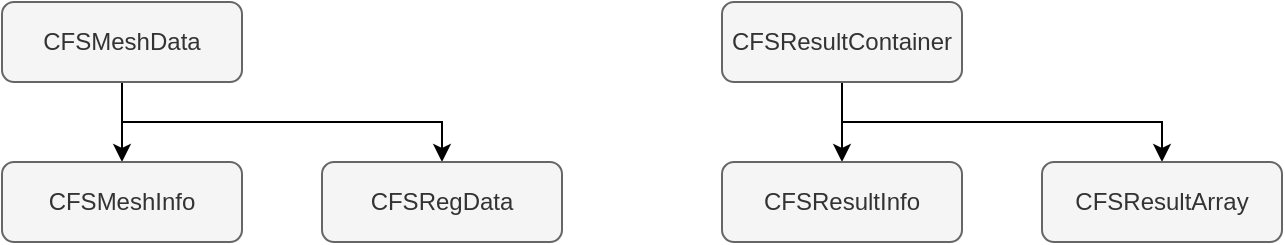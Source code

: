 <mxfile version="24.2.5" type="device" pages="6">
  <diagram name="Page-1" id="GORWww174EwCNjl5X41q">
    <mxGraphModel dx="1434" dy="822" grid="1" gridSize="10" guides="1" tooltips="1" connect="1" arrows="1" fold="1" page="1" pageScale="1" pageWidth="827" pageHeight="1169" math="0" shadow="0">
      <root>
        <mxCell id="O-n_4JGX8ovtJosGf-Kp-0" />
        <mxCell id="O-n_4JGX8ovtJosGf-Kp-1" parent="O-n_4JGX8ovtJosGf-Kp-0" />
        <mxCell id="fwk0Oy7W2BTvmklu4H2G-15" style="edgeStyle=orthogonalEdgeStyle;rounded=0;orthogonalLoop=1;jettySize=auto;html=1;exitX=0.5;exitY=1;exitDx=0;exitDy=0;entryX=0.5;entryY=0;entryDx=0;entryDy=0;" parent="O-n_4JGX8ovtJosGf-Kp-1" source="fwk0Oy7W2BTvmklu4H2G-0" target="fwk0Oy7W2BTvmklu4H2G-1" edge="1">
          <mxGeometry relative="1" as="geometry" />
        </mxCell>
        <mxCell id="fwk0Oy7W2BTvmklu4H2G-16" style="edgeStyle=orthogonalEdgeStyle;rounded=0;orthogonalLoop=1;jettySize=auto;html=1;exitX=0.5;exitY=1;exitDx=0;exitDy=0;entryX=0.5;entryY=0;entryDx=0;entryDy=0;" parent="O-n_4JGX8ovtJosGf-Kp-1" source="fwk0Oy7W2BTvmklu4H2G-0" target="fwk0Oy7W2BTvmklu4H2G-2" edge="1">
          <mxGeometry relative="1" as="geometry" />
        </mxCell>
        <mxCell id="fwk0Oy7W2BTvmklu4H2G-0" value="CFSMeshData" style="rounded=1;whiteSpace=wrap;html=1;fillColor=#f5f5f5;fontColor=#333333;strokeColor=#666666;" parent="O-n_4JGX8ovtJosGf-Kp-1" vertex="1">
          <mxGeometry x="80" y="240" width="120" height="40" as="geometry" />
        </mxCell>
        <mxCell id="fwk0Oy7W2BTvmklu4H2G-1" value="CFSMeshInfo" style="rounded=1;whiteSpace=wrap;html=1;fillColor=#f5f5f5;fontColor=#333333;strokeColor=#666666;" parent="O-n_4JGX8ovtJosGf-Kp-1" vertex="1">
          <mxGeometry x="80" y="320" width="120" height="40" as="geometry" />
        </mxCell>
        <mxCell id="fwk0Oy7W2BTvmklu4H2G-2" value="CFSRegData" style="rounded=1;whiteSpace=wrap;html=1;fillColor=#f5f5f5;fontColor=#333333;strokeColor=#666666;" parent="O-n_4JGX8ovtJosGf-Kp-1" vertex="1">
          <mxGeometry x="240" y="320" width="120" height="40" as="geometry" />
        </mxCell>
        <mxCell id="fwk0Oy7W2BTvmklu4H2G-8" style="edgeStyle=orthogonalEdgeStyle;rounded=0;orthogonalLoop=1;jettySize=auto;html=1;exitX=0.5;exitY=1;exitDx=0;exitDy=0;entryX=0.5;entryY=0;entryDx=0;entryDy=0;" parent="O-n_4JGX8ovtJosGf-Kp-1" source="fwk0Oy7W2BTvmklu4H2G-4" target="fwk0Oy7W2BTvmklu4H2G-5" edge="1">
          <mxGeometry relative="1" as="geometry" />
        </mxCell>
        <mxCell id="fwk0Oy7W2BTvmklu4H2G-9" style="edgeStyle=orthogonalEdgeStyle;rounded=0;orthogonalLoop=1;jettySize=auto;html=1;exitX=0.5;exitY=1;exitDx=0;exitDy=0;entryX=0.5;entryY=0;entryDx=0;entryDy=0;" parent="O-n_4JGX8ovtJosGf-Kp-1" source="fwk0Oy7W2BTvmklu4H2G-4" target="fwk0Oy7W2BTvmklu4H2G-6" edge="1">
          <mxGeometry relative="1" as="geometry" />
        </mxCell>
        <mxCell id="fwk0Oy7W2BTvmklu4H2G-4" value="CFSResultContainer" style="rounded=1;whiteSpace=wrap;html=1;fillColor=#f5f5f5;fontColor=#333333;strokeColor=#666666;" parent="O-n_4JGX8ovtJosGf-Kp-1" vertex="1">
          <mxGeometry x="440" y="240" width="120" height="40" as="geometry" />
        </mxCell>
        <mxCell id="fwk0Oy7W2BTvmklu4H2G-5" value="CFSResultInfo" style="rounded=1;whiteSpace=wrap;html=1;fillColor=#f5f5f5;fontColor=#333333;strokeColor=#666666;" parent="O-n_4JGX8ovtJosGf-Kp-1" vertex="1">
          <mxGeometry x="440" y="320" width="120" height="40" as="geometry" />
        </mxCell>
        <mxCell id="fwk0Oy7W2BTvmklu4H2G-6" value="CFSResultArray" style="rounded=1;whiteSpace=wrap;html=1;fillColor=#f5f5f5;fontColor=#333333;strokeColor=#666666;" parent="O-n_4JGX8ovtJosGf-Kp-1" vertex="1">
          <mxGeometry x="600" y="320" width="120" height="40" as="geometry" />
        </mxCell>
      </root>
    </mxGraphModel>
  </diagram>
  <diagram id="qOEJrdRMchcxRtVpQqsM" name="Page-2">
    <mxGraphModel dx="1434" dy="822" grid="1" gridSize="10" guides="1" tooltips="1" connect="1" arrows="1" fold="1" page="1" pageScale="1" pageWidth="827" pageHeight="1169" math="0" shadow="0">
      <root>
        <mxCell id="0" />
        <mxCell id="1" parent="0" />
        <mxCell id="lhw6A8s5XD66u9EGGaQC-1" style="edgeStyle=orthogonalEdgeStyle;rounded=0;orthogonalLoop=1;jettySize=auto;html=1;exitX=0.5;exitY=1;exitDx=0;exitDy=0;entryX=0.5;entryY=0;entryDx=0;entryDy=0;" parent="1" source="lhw6A8s5XD66u9EGGaQC-6" target="lhw6A8s5XD66u9EGGaQC-7" edge="1">
          <mxGeometry relative="1" as="geometry" />
        </mxCell>
        <mxCell id="lhw6A8s5XD66u9EGGaQC-2" style="edgeStyle=orthogonalEdgeStyle;rounded=0;orthogonalLoop=1;jettySize=auto;html=1;exitX=0.5;exitY=1;exitDx=0;exitDy=0;entryX=0.5;entryY=0;entryDx=0;entryDy=0;" parent="1" source="lhw6A8s5XD66u9EGGaQC-6" target="lhw6A8s5XD66u9EGGaQC-8" edge="1">
          <mxGeometry relative="1" as="geometry" />
        </mxCell>
        <mxCell id="lhw6A8s5XD66u9EGGaQC-3" style="edgeStyle=orthogonalEdgeStyle;rounded=0;orthogonalLoop=1;jettySize=auto;html=1;exitX=0.5;exitY=1;exitDx=0;exitDy=0;entryX=0.5;entryY=0;entryDx=0;entryDy=0;" parent="1" source="lhw6A8s5XD66u9EGGaQC-6" target="lhw6A8s5XD66u9EGGaQC-13" edge="1">
          <mxGeometry relative="1" as="geometry" />
        </mxCell>
        <mxCell id="lhw6A8s5XD66u9EGGaQC-4" style="edgeStyle=orthogonalEdgeStyle;rounded=0;orthogonalLoop=1;jettySize=auto;html=1;exitX=0.5;exitY=1;exitDx=0;exitDy=0;entryX=0.5;entryY=0;entryDx=0;entryDy=0;" parent="1" source="lhw6A8s5XD66u9EGGaQC-6" target="lhw6A8s5XD66u9EGGaQC-14" edge="1">
          <mxGeometry relative="1" as="geometry" />
        </mxCell>
        <mxCell id="lhw6A8s5XD66u9EGGaQC-5" style="edgeStyle=orthogonalEdgeStyle;rounded=0;orthogonalLoop=1;jettySize=auto;html=1;exitX=0.5;exitY=1;exitDx=0;exitDy=0;entryX=0.5;entryY=0;entryDx=0;entryDy=0;" parent="1" source="lhw6A8s5XD66u9EGGaQC-6" target="lhw6A8s5XD66u9EGGaQC-15" edge="1">
          <mxGeometry relative="1" as="geometry" />
        </mxCell>
        <mxCell id="lhw6A8s5XD66u9EGGaQC-6" value="CFSMeshData object" style="rounded=1;whiteSpace=wrap;html=1;fillColor=#fff2cc;strokeColor=#d6b656;" parent="1" vertex="1">
          <mxGeometry x="120" y="280" width="760" height="40" as="geometry" />
        </mxCell>
        <mxCell id="lhw6A8s5XD66u9EGGaQC-7" value="MeshInfo" style="rounded=1;whiteSpace=wrap;html=1;fillColor=#ffe6cc;strokeColor=#d79b00;" parent="1" vertex="1">
          <mxGeometry x="120" y="360" width="120" height="40" as="geometry" />
        </mxCell>
        <mxCell id="lhw6A8s5XD66u9EGGaQC-8" value="Regions" style="rounded=1;whiteSpace=wrap;html=1;fillColor=#ffe6cc;strokeColor=#d79b00;" parent="1" vertex="1">
          <mxGeometry x="280" y="360" width="120" height="40" as="geometry" />
        </mxCell>
        <mxCell id="lhw6A8s5XD66u9EGGaQC-9" value="CFSMeshInfo" style="rounded=1;whiteSpace=wrap;html=1;fillColor=#f5f5f5;fontColor=#333333;strokeColor=#666666;" parent="1" vertex="1">
          <mxGeometry x="120" y="400" width="120" height="40" as="geometry" />
        </mxCell>
        <mxCell id="lhw6A8s5XD66u9EGGaQC-10" value="CFSRegData" style="rounded=1;whiteSpace=wrap;html=1;fillColor=#f5f5f5;fontColor=#333333;strokeColor=#666666;" parent="1" vertex="1">
          <mxGeometry x="280" y="400" width="120" height="40" as="geometry" />
        </mxCell>
        <mxCell id="lhw6A8s5XD66u9EGGaQC-11" value="CFSRegData" style="rounded=1;whiteSpace=wrap;html=1;fillColor=#f5f5f5;fontColor=#333333;strokeColor=#666666;" parent="1" vertex="1">
          <mxGeometry x="280" y="440" width="120" height="40" as="geometry" />
        </mxCell>
        <mxCell id="lhw6A8s5XD66u9EGGaQC-12" value="CFSRegData" style="rounded=1;whiteSpace=wrap;html=1;fillColor=#f5f5f5;fontColor=#333333;strokeColor=#666666;" parent="1" vertex="1">
          <mxGeometry x="280" y="480" width="120" height="40" as="geometry" />
        </mxCell>
        <mxCell id="lhw6A8s5XD66u9EGGaQC-13" value="Coordinates" style="rounded=1;whiteSpace=wrap;html=1;fillColor=#ffe6cc;strokeColor=#d79b00;" parent="1" vertex="1">
          <mxGeometry x="440" y="360" width="120" height="40" as="geometry" />
        </mxCell>
        <mxCell id="lhw6A8s5XD66u9EGGaQC-14" value="Connectivity" style="rounded=1;whiteSpace=wrap;html=1;fillColor=#ffe6cc;strokeColor=#d79b00;" parent="1" vertex="1">
          <mxGeometry x="600" y="360" width="120" height="40" as="geometry" />
        </mxCell>
        <mxCell id="lhw6A8s5XD66u9EGGaQC-15" value="Types" style="rounded=1;whiteSpace=wrap;html=1;fillColor=#ffe6cc;strokeColor=#d79b00;" parent="1" vertex="1">
          <mxGeometry x="760" y="360" width="120" height="40" as="geometry" />
        </mxCell>
        <mxCell id="lhw6A8s5XD66u9EGGaQC-16" value="numpy.ndarray" style="rounded=1;whiteSpace=wrap;html=1;fillColor=#f5f5f5;fontColor=#333333;strokeColor=#666666;" parent="1" vertex="1">
          <mxGeometry x="440" y="400" width="120" height="40" as="geometry" />
        </mxCell>
        <mxCell id="lhw6A8s5XD66u9EGGaQC-17" value="numpy.ndarray" style="rounded=1;whiteSpace=wrap;html=1;fillColor=#f5f5f5;fontColor=#333333;strokeColor=#666666;" parent="1" vertex="1">
          <mxGeometry x="600" y="400" width="120" height="40" as="geometry" />
        </mxCell>
        <mxCell id="lhw6A8s5XD66u9EGGaQC-18" value="numpy.ndarray" style="rounded=1;whiteSpace=wrap;html=1;fillColor=#f5f5f5;fontColor=#333333;strokeColor=#666666;" parent="1" vertex="1">
          <mxGeometry x="760" y="400" width="120" height="40" as="geometry" />
        </mxCell>
      </root>
    </mxGraphModel>
  </diagram>
  <diagram id="b7B1ywzsbERHk_eLvwhG" name="Page-3">
    <mxGraphModel dx="1434" dy="822" grid="1" gridSize="10" guides="1" tooltips="1" connect="1" arrows="1" fold="1" page="1" pageScale="1" pageWidth="827" pageHeight="1169" math="0" shadow="0">
      <root>
        <mxCell id="0" />
        <mxCell id="1" parent="0" />
        <mxCell id="2R4-ejPmuQ6YGznsxVQb-1" style="edgeStyle=orthogonalEdgeStyle;rounded=0;orthogonalLoop=1;jettySize=auto;html=1;exitX=0.5;exitY=1;exitDx=0;exitDy=0;entryX=0.5;entryY=0;entryDx=0;entryDy=0;" parent="1" source="2R4-ejPmuQ6YGznsxVQb-6" target="2R4-ejPmuQ6YGznsxVQb-7" edge="1">
          <mxGeometry relative="1" as="geometry" />
        </mxCell>
        <mxCell id="2R4-ejPmuQ6YGznsxVQb-2" style="edgeStyle=orthogonalEdgeStyle;rounded=0;orthogonalLoop=1;jettySize=auto;html=1;exitX=0.5;exitY=1;exitDx=0;exitDy=0;entryX=0.5;entryY=0;entryDx=0;entryDy=0;" parent="1" source="2R4-ejPmuQ6YGznsxVQb-6" target="2R4-ejPmuQ6YGznsxVQb-8" edge="1">
          <mxGeometry relative="1" as="geometry" />
        </mxCell>
        <mxCell id="2R4-ejPmuQ6YGznsxVQb-3" style="edgeStyle=orthogonalEdgeStyle;rounded=0;orthogonalLoop=1;jettySize=auto;html=1;exitX=0.5;exitY=1;exitDx=0;exitDy=0;entryX=0.5;entryY=0;entryDx=0;entryDy=0;" parent="1" source="2R4-ejPmuQ6YGznsxVQb-6" target="2R4-ejPmuQ6YGznsxVQb-9" edge="1">
          <mxGeometry relative="1" as="geometry" />
        </mxCell>
        <mxCell id="2R4-ejPmuQ6YGznsxVQb-4" style="edgeStyle=orthogonalEdgeStyle;rounded=0;orthogonalLoop=1;jettySize=auto;html=1;exitX=0.5;exitY=1;exitDx=0;exitDy=0;entryX=0.5;entryY=0;entryDx=0;entryDy=0;" parent="1" source="2R4-ejPmuQ6YGznsxVQb-6" target="2R4-ejPmuQ6YGznsxVQb-10" edge="1">
          <mxGeometry relative="1" as="geometry" />
        </mxCell>
        <mxCell id="2R4-ejPmuQ6YGznsxVQb-5" style="edgeStyle=orthogonalEdgeStyle;rounded=0;orthogonalLoop=1;jettySize=auto;html=1;exitX=0.5;exitY=1;exitDx=0;exitDy=0;entryX=0.5;entryY=0;entryDx=0;entryDy=0;" parent="1" source="2R4-ejPmuQ6YGznsxVQb-6" target="2R4-ejPmuQ6YGznsxVQb-11" edge="1">
          <mxGeometry relative="1" as="geometry" />
        </mxCell>
        <mxCell id="2R4-ejPmuQ6YGznsxVQb-6" value="CFSRegData object" style="rounded=1;whiteSpace=wrap;html=1;fillColor=#fff2cc;strokeColor=#d6b656;" parent="1" vertex="1">
          <mxGeometry x="120" y="520" width="760" height="40" as="geometry" />
        </mxCell>
        <mxCell id="2R4-ejPmuQ6YGznsxVQb-7" value="Name" style="rounded=1;whiteSpace=wrap;html=1;fillColor=#ffe6cc;strokeColor=#d79b00;" parent="1" vertex="1">
          <mxGeometry x="120" y="600" width="120" height="40" as="geometry" />
        </mxCell>
        <mxCell id="2R4-ejPmuQ6YGznsxVQb-8" value="Nodes" style="rounded=1;whiteSpace=wrap;html=1;fillColor=#ffe6cc;strokeColor=#d79b00;" parent="1" vertex="1">
          <mxGeometry x="280" y="600" width="120" height="40" as="geometry" />
        </mxCell>
        <mxCell id="2R4-ejPmuQ6YGznsxVQb-9" value="Elements" style="rounded=1;whiteSpace=wrap;html=1;fillColor=#ffe6cc;strokeColor=#d79b00;" parent="1" vertex="1">
          <mxGeometry x="440" y="600" width="120" height="40" as="geometry" />
        </mxCell>
        <mxCell id="2R4-ejPmuQ6YGznsxVQb-10" value="Dimension" style="rounded=1;whiteSpace=wrap;html=1;fillColor=#ffe6cc;strokeColor=#d79b00;" parent="1" vertex="1">
          <mxGeometry x="600" y="600" width="120" height="40" as="geometry" />
        </mxCell>
        <mxCell id="2R4-ejPmuQ6YGznsxVQb-11" value="IsGroup" style="rounded=1;whiteSpace=wrap;html=1;fillColor=#ffe6cc;strokeColor=#d79b00;" parent="1" vertex="1">
          <mxGeometry x="760" y="600" width="120" height="40" as="geometry" />
        </mxCell>
        <mxCell id="2R4-ejPmuQ6YGznsxVQb-12" value="numpy.ndarray" style="rounded=1;whiteSpace=wrap;html=1;fillColor=#f5f5f5;fontColor=#333333;strokeColor=#666666;" parent="1" vertex="1">
          <mxGeometry x="280" y="640" width="120" height="40" as="geometry" />
        </mxCell>
        <mxCell id="2R4-ejPmuQ6YGznsxVQb-13" value="numpy.ndarray" style="rounded=1;whiteSpace=wrap;html=1;fillColor=#f5f5f5;fontColor=#333333;strokeColor=#666666;" parent="1" vertex="1">
          <mxGeometry x="440" y="640" width="120" height="40" as="geometry" />
        </mxCell>
        <mxCell id="2R4-ejPmuQ6YGznsxVQb-14" value="int" style="rounded=1;whiteSpace=wrap;html=1;fillColor=#f5f5f5;fontColor=#333333;strokeColor=#666666;" parent="1" vertex="1">
          <mxGeometry x="600" y="640" width="120" height="40" as="geometry" />
        </mxCell>
        <mxCell id="2R4-ejPmuQ6YGznsxVQb-15" value="bool" style="rounded=1;whiteSpace=wrap;html=1;fillColor=#f5f5f5;fontColor=#333333;strokeColor=#666666;" parent="1" vertex="1">
          <mxGeometry x="760" y="640" width="120" height="40" as="geometry" />
        </mxCell>
        <mxCell id="2R4-ejPmuQ6YGznsxVQb-16" value="str" style="rounded=1;whiteSpace=wrap;html=1;fillColor=#f5f5f5;fontColor=#333333;strokeColor=#666666;" parent="1" vertex="1">
          <mxGeometry x="120" y="640" width="120" height="40" as="geometry" />
        </mxCell>
      </root>
    </mxGraphModel>
  </diagram>
  <diagram id="M0kQHwcc3P6htCn-EVzE" name="Page-4">
    <mxGraphModel dx="1434" dy="-347" grid="1" gridSize="10" guides="1" tooltips="1" connect="1" arrows="1" fold="1" page="1" pageScale="1" pageWidth="827" pageHeight="1169" math="0" shadow="0">
      <root>
        <mxCell id="0" />
        <mxCell id="1" parent="0" />
        <mxCell id="rZRJt_9YZqW8NxeU_I9Z-1" style="edgeStyle=orthogonalEdgeStyle;rounded=0;orthogonalLoop=1;jettySize=auto;html=1;exitX=0.5;exitY=1;exitDx=0;exitDy=0;entryX=0.5;entryY=0;entryDx=0;entryDy=0;" parent="1" source="rZRJt_9YZqW8NxeU_I9Z-6" target="rZRJt_9YZqW8NxeU_I9Z-9" edge="1">
          <mxGeometry relative="1" as="geometry" />
        </mxCell>
        <mxCell id="rZRJt_9YZqW8NxeU_I9Z-2" style="edgeStyle=orthogonalEdgeStyle;rounded=0;orthogonalLoop=1;jettySize=auto;html=1;exitX=0.5;exitY=1;exitDx=0;exitDy=0;entryX=0.5;entryY=0;entryDx=0;entryDy=0;" parent="1" source="rZRJt_9YZqW8NxeU_I9Z-6" target="rZRJt_9YZqW8NxeU_I9Z-8" edge="1">
          <mxGeometry relative="1" as="geometry" />
        </mxCell>
        <mxCell id="rZRJt_9YZqW8NxeU_I9Z-3" style="edgeStyle=orthogonalEdgeStyle;rounded=0;orthogonalLoop=1;jettySize=auto;html=1;exitX=0.5;exitY=1;exitDx=0;exitDy=0;" parent="1" source="rZRJt_9YZqW8NxeU_I9Z-6" target="rZRJt_9YZqW8NxeU_I9Z-10" edge="1">
          <mxGeometry relative="1" as="geometry" />
        </mxCell>
        <mxCell id="rZRJt_9YZqW8NxeU_I9Z-4" style="edgeStyle=orthogonalEdgeStyle;rounded=0;orthogonalLoop=1;jettySize=auto;html=1;exitX=0.5;exitY=1;exitDx=0;exitDy=0;" parent="1" source="rZRJt_9YZqW8NxeU_I9Z-6" target="rZRJt_9YZqW8NxeU_I9Z-11" edge="1">
          <mxGeometry relative="1" as="geometry" />
        </mxCell>
        <mxCell id="rZRJt_9YZqW8NxeU_I9Z-5" style="edgeStyle=orthogonalEdgeStyle;rounded=0;orthogonalLoop=1;jettySize=auto;html=1;exitX=0.5;exitY=1;exitDx=0;exitDy=0;entryX=0.5;entryY=0;entryDx=0;entryDy=0;" parent="1" source="rZRJt_9YZqW8NxeU_I9Z-6" target="rZRJt_9YZqW8NxeU_I9Z-12" edge="1">
          <mxGeometry relative="1" as="geometry" />
        </mxCell>
        <mxCell id="rZRJt_9YZqW8NxeU_I9Z-6" value="CFSResultContainer object" style="rounded=1;whiteSpace=wrap;html=1;fillColor=#fff2cc;strokeColor=#d6b656;" parent="1" vertex="1">
          <mxGeometry x="40" y="1280" width="760" height="40" as="geometry" />
        </mxCell>
        <mxCell id="rZRJt_9YZqW8NxeU_I9Z-7" value="cfs_analysis_type" style="rounded=1;whiteSpace=wrap;html=1;fillColor=#f5f5f5;fontColor=#333333;strokeColor=#666666;" parent="1" vertex="1">
          <mxGeometry x="40" y="1400" width="120" height="40" as="geometry" />
        </mxCell>
        <mxCell id="rZRJt_9YZqW8NxeU_I9Z-8" value="MultiStepID" style="rounded=1;whiteSpace=wrap;html=1;fillColor=#ffe6cc;strokeColor=#d79b00;" parent="1" vertex="1">
          <mxGeometry x="200" y="1360" width="120" height="40" as="geometry" />
        </mxCell>
        <mxCell id="rZRJt_9YZqW8NxeU_I9Z-9" value="AnalysisType" style="rounded=1;whiteSpace=wrap;html=1;fillColor=#ffe6cc;strokeColor=#d79b00;" parent="1" vertex="1">
          <mxGeometry x="40" y="1360" width="120" height="40" as="geometry" />
        </mxCell>
        <mxCell id="rZRJt_9YZqW8NxeU_I9Z-10" value="Data" style="rounded=1;whiteSpace=wrap;html=1;fillColor=#ffe6cc;strokeColor=#d79b00;" parent="1" vertex="1">
          <mxGeometry x="360" y="1360" width="120" height="40" as="geometry" />
        </mxCell>
        <mxCell id="rZRJt_9YZqW8NxeU_I9Z-11" value="ResultInfo" style="rounded=1;whiteSpace=wrap;html=1;fillColor=#e1d5e7;strokeColor=#9673a6;" parent="1" vertex="1">
          <mxGeometry x="520" y="1360" width="120" height="40" as="geometry" />
        </mxCell>
        <mxCell id="rZRJt_9YZqW8NxeU_I9Z-12" value="StepValues" style="rounded=1;whiteSpace=wrap;html=1;fillColor=#e1d5e7;strokeColor=#9673a6;" parent="1" vertex="1">
          <mxGeometry x="680" y="1360" width="120" height="40" as="geometry" />
        </mxCell>
        <mxCell id="rZRJt_9YZqW8NxeU_I9Z-13" value="int" style="rounded=1;whiteSpace=wrap;html=1;fillColor=#f5f5f5;fontColor=#333333;strokeColor=#666666;" parent="1" vertex="1">
          <mxGeometry x="200" y="1400" width="120" height="40" as="geometry" />
        </mxCell>
        <mxCell id="rZRJt_9YZqW8NxeU_I9Z-14" value="numpy.ndarray" style="rounded=1;whiteSpace=wrap;html=1;fillColor=#f5f5f5;fontColor=#333333;strokeColor=#666666;" parent="1" vertex="1">
          <mxGeometry x="680" y="1400" width="120" height="40" as="geometry" />
        </mxCell>
        <mxCell id="rZRJt_9YZqW8NxeU_I9Z-15" value="CFSResultArray" style="rounded=1;whiteSpace=wrap;html=1;fillColor=#f5f5f5;fontColor=#333333;strokeColor=#666666;" parent="1" vertex="1">
          <mxGeometry x="360" y="1400" width="120" height="40" as="geometry" />
        </mxCell>
        <mxCell id="rZRJt_9YZqW8NxeU_I9Z-16" value="CFSResultInfo" style="rounded=1;whiteSpace=wrap;html=1;fillColor=#f5f5f5;fontColor=#333333;strokeColor=#666666;" parent="1" vertex="1">
          <mxGeometry x="520" y="1400" width="120" height="40" as="geometry" />
        </mxCell>
        <mxCell id="rZRJt_9YZqW8NxeU_I9Z-17" value="CFSResultArray" style="rounded=1;whiteSpace=wrap;html=1;fillColor=#f5f5f5;fontColor=#333333;strokeColor=#666666;" parent="1" vertex="1">
          <mxGeometry x="360" y="1440" width="120" height="40" as="geometry" />
        </mxCell>
        <mxCell id="rZRJt_9YZqW8NxeU_I9Z-18" value="CFSResultArray" style="rounded=1;whiteSpace=wrap;html=1;fillColor=#f5f5f5;fontColor=#333333;strokeColor=#666666;" parent="1" vertex="1">
          <mxGeometry x="360" y="1480" width="120" height="40" as="geometry" />
        </mxCell>
        <mxCell id="rZRJt_9YZqW8NxeU_I9Z-19" value="CFSResultInfo" style="rounded=1;whiteSpace=wrap;html=1;fillColor=#f5f5f5;fontColor=#333333;strokeColor=#666666;" parent="1" vertex="1">
          <mxGeometry x="520" y="1440" width="120" height="40" as="geometry" />
        </mxCell>
        <mxCell id="rZRJt_9YZqW8NxeU_I9Z-20" value="CFSResultInfo" style="rounded=1;whiteSpace=wrap;html=1;fillColor=#f5f5f5;fontColor=#333333;strokeColor=#666666;" parent="1" vertex="1">
          <mxGeometry x="520" y="1480" width="120" height="40" as="geometry" />
        </mxCell>
      </root>
    </mxGraphModel>
  </diagram>
  <diagram id="ZH08NtW8nQ2Gl8iH_SZN" name="Page-5">
    <mxGraphModel dx="1434" dy="-347" grid="1" gridSize="10" guides="1" tooltips="1" connect="1" arrows="1" fold="1" page="1" pageScale="1" pageWidth="827" pageHeight="1169" math="0" shadow="0">
      <root>
        <mxCell id="0" />
        <mxCell id="1" parent="0" />
        <mxCell id="7zzRHOXIroybPSx4t4YR-43" style="edgeStyle=orthogonalEdgeStyle;rounded=0;orthogonalLoop=1;jettySize=auto;html=1;exitX=0.5;exitY=1;exitDx=0;exitDy=0;entryX=0.5;entryY=0;entryDx=0;entryDy=0;" parent="1" source="7zzRHOXIroybPSx4t4YR-6" target="7zzRHOXIroybPSx4t4YR-33" edge="1">
          <mxGeometry relative="1" as="geometry">
            <Array as="points">
              <mxPoint x="580" y="1260" />
              <mxPoint x="220" y="1260" />
            </Array>
          </mxGeometry>
        </mxCell>
        <mxCell id="7zzRHOXIroybPSx4t4YR-45" style="edgeStyle=orthogonalEdgeStyle;rounded=0;orthogonalLoop=1;jettySize=auto;html=1;exitX=0.5;exitY=1;exitDx=0;exitDy=0;entryX=0.5;entryY=0;entryDx=0;entryDy=0;" parent="1" source="7zzRHOXIroybPSx4t4YR-6" target="7zzRHOXIroybPSx4t4YR-35" edge="1">
          <mxGeometry relative="1" as="geometry">
            <Array as="points">
              <mxPoint x="580" y="1260" />
              <mxPoint x="380" y="1260" />
            </Array>
          </mxGeometry>
        </mxCell>
        <mxCell id="7zzRHOXIroybPSx4t4YR-46" style="edgeStyle=orthogonalEdgeStyle;rounded=0;orthogonalLoop=1;jettySize=auto;html=1;exitX=0.5;exitY=1;exitDx=0;exitDy=0;entryX=0.5;entryY=0;entryDx=0;entryDy=0;" parent="1" source="7zzRHOXIroybPSx4t4YR-6" target="7zzRHOXIroybPSx4t4YR-37" edge="1">
          <mxGeometry relative="1" as="geometry">
            <Array as="points">
              <mxPoint x="580" y="1260" />
              <mxPoint x="540" y="1260" />
            </Array>
          </mxGeometry>
        </mxCell>
        <mxCell id="7zzRHOXIroybPSx4t4YR-47" style="edgeStyle=orthogonalEdgeStyle;rounded=0;orthogonalLoop=1;jettySize=auto;html=1;exitX=0.5;exitY=1;exitDx=0;exitDy=0;entryX=0.5;entryY=0;entryDx=0;entryDy=0;" parent="1" source="7zzRHOXIroybPSx4t4YR-6" target="7zzRHOXIroybPSx4t4YR-39" edge="1">
          <mxGeometry relative="1" as="geometry">
            <Array as="points">
              <mxPoint x="580" y="1260" />
              <mxPoint x="700" y="1260" />
            </Array>
          </mxGeometry>
        </mxCell>
        <mxCell id="7zzRHOXIroybPSx4t4YR-48" style="edgeStyle=orthogonalEdgeStyle;rounded=0;orthogonalLoop=1;jettySize=auto;html=1;exitX=0.5;exitY=1;exitDx=0;exitDy=0;entryX=0.5;entryY=0;entryDx=0;entryDy=0;" parent="1" source="7zzRHOXIroybPSx4t4YR-6" target="7zzRHOXIroybPSx4t4YR-41" edge="1">
          <mxGeometry relative="1" as="geometry">
            <Array as="points">
              <mxPoint x="580" y="1260" />
              <mxPoint x="860" y="1260" />
            </Array>
          </mxGeometry>
        </mxCell>
        <mxCell id="7zzRHOXIroybPSx4t4YR-49" style="edgeStyle=orthogonalEdgeStyle;rounded=0;orthogonalLoop=1;jettySize=auto;html=1;exitX=0.5;exitY=1;exitDx=0;exitDy=0;entryX=0.5;entryY=0;entryDx=0;entryDy=0;" parent="1" source="7zzRHOXIroybPSx4t4YR-6" target="7zzRHOXIroybPSx4t4YR-9" edge="1">
          <mxGeometry relative="1" as="geometry" />
        </mxCell>
        <mxCell id="7zzRHOXIroybPSx4t4YR-50" style="edgeStyle=orthogonalEdgeStyle;rounded=0;orthogonalLoop=1;jettySize=auto;html=1;exitX=0.5;exitY=1;exitDx=0;exitDy=0;entryX=0.5;entryY=0;entryDx=0;entryDy=0;" parent="1" source="7zzRHOXIroybPSx4t4YR-6" target="7zzRHOXIroybPSx4t4YR-8" edge="1">
          <mxGeometry relative="1" as="geometry" />
        </mxCell>
        <mxCell id="7zzRHOXIroybPSx4t4YR-51" style="edgeStyle=orthogonalEdgeStyle;rounded=0;orthogonalLoop=1;jettySize=auto;html=1;exitX=0.5;exitY=1;exitDx=0;exitDy=0;entryX=0.5;entryY=0;entryDx=0;entryDy=0;" parent="1" source="7zzRHOXIroybPSx4t4YR-6" target="7zzRHOXIroybPSx4t4YR-10" edge="1">
          <mxGeometry relative="1" as="geometry" />
        </mxCell>
        <mxCell id="7zzRHOXIroybPSx4t4YR-52" style="edgeStyle=orthogonalEdgeStyle;rounded=0;orthogonalLoop=1;jettySize=auto;html=1;exitX=0.5;exitY=1;exitDx=0;exitDy=0;entryX=0.5;entryY=0;entryDx=0;entryDy=0;" parent="1" source="7zzRHOXIroybPSx4t4YR-6" target="7zzRHOXIroybPSx4t4YR-23" edge="1">
          <mxGeometry relative="1" as="geometry" />
        </mxCell>
        <mxCell id="7zzRHOXIroybPSx4t4YR-53" style="edgeStyle=orthogonalEdgeStyle;rounded=0;orthogonalLoop=1;jettySize=auto;html=1;exitX=0.5;exitY=1;exitDx=0;exitDy=0;entryX=0.5;entryY=0;entryDx=0;entryDy=0;" parent="1" source="7zzRHOXIroybPSx4t4YR-6" target="7zzRHOXIroybPSx4t4YR-25" edge="1">
          <mxGeometry relative="1" as="geometry" />
        </mxCell>
        <mxCell id="7zzRHOXIroybPSx4t4YR-6" value="CFSResultArray object" style="rounded=1;whiteSpace=wrap;html=1;fillColor=#fff2cc;strokeColor=#d6b656;" parent="1" vertex="1">
          <mxGeometry x="240" y="1200" width="680" height="40" as="geometry" />
        </mxCell>
        <mxCell id="7zzRHOXIroybPSx4t4YR-7" value="cfs_analysis_type" style="rounded=1;whiteSpace=wrap;html=1;fillColor=#f5f5f5;fontColor=#333333;strokeColor=#666666;" parent="1" vertex="1">
          <mxGeometry x="80" y="1320" width="120" height="40" as="geometry" />
        </mxCell>
        <mxCell id="7zzRHOXIroybPSx4t4YR-8" value="DimNames" style="rounded=1;whiteSpace=wrap;html=1;fillColor=#ffe6cc;strokeColor=#d79b00;" parent="1" vertex="1">
          <mxGeometry x="240" y="1280" width="120" height="40" as="geometry" />
        </mxCell>
        <mxCell id="7zzRHOXIroybPSx4t4YR-9" value="AnalysisType" style="rounded=1;whiteSpace=wrap;html=1;fillColor=#ffe6cc;strokeColor=#d79b00;" parent="1" vertex="1">
          <mxGeometry x="80" y="1280" width="120" height="40" as="geometry" />
        </mxCell>
        <mxCell id="7zzRHOXIroybPSx4t4YR-10" value="IsComplex" style="rounded=1;whiteSpace=wrap;html=1;fillColor=#ffe6cc;strokeColor=#d79b00;" parent="1" vertex="1">
          <mxGeometry x="400" y="1280" width="120" height="40" as="geometry" />
        </mxCell>
        <mxCell id="7zzRHOXIroybPSx4t4YR-13" value="List[str]" style="rounded=1;whiteSpace=wrap;html=1;fillColor=#f5f5f5;fontColor=#333333;strokeColor=#666666;" parent="1" vertex="1">
          <mxGeometry x="240" y="1320" width="120" height="40" as="geometry" />
        </mxCell>
        <mxCell id="7zzRHOXIroybPSx4t4YR-15" value="bool" style="rounded=1;whiteSpace=wrap;html=1;fillColor=#f5f5f5;fontColor=#333333;strokeColor=#666666;" parent="1" vertex="1">
          <mxGeometry x="400" y="1320" width="120" height="40" as="geometry" />
        </mxCell>
        <mxCell id="7zzRHOXIroybPSx4t4YR-22" value="Inheritage" style="edgeStyle=orthogonalEdgeStyle;rounded=0;orthogonalLoop=1;jettySize=auto;html=1;exitX=0.5;exitY=0;exitDx=0;exitDy=0;entryX=0.5;entryY=0;entryDx=0;entryDy=0;dashed=1;" parent="1" source="7zzRHOXIroybPSx4t4YR-21" target="7zzRHOXIroybPSx4t4YR-6" edge="1">
          <mxGeometry x="-0.182" relative="1" as="geometry">
            <mxPoint as="offset" />
          </mxGeometry>
        </mxCell>
        <mxCell id="7zzRHOXIroybPSx4t4YR-21" value="numpy.ndarray" style="rounded=1;whiteSpace=wrap;html=1;fillColor=#f5f5f5;fontColor=#333333;strokeColor=#666666;" parent="1" vertex="1">
          <mxGeometry x="80" y="1200" width="120" height="40" as="geometry" />
        </mxCell>
        <mxCell id="7zzRHOXIroybPSx4t4YR-23" value="MultiStepID" style="rounded=1;whiteSpace=wrap;html=1;fillColor=#ffe6cc;strokeColor=#d79b00;" parent="1" vertex="1">
          <mxGeometry x="560" y="1280" width="120" height="40" as="geometry" />
        </mxCell>
        <mxCell id="7zzRHOXIroybPSx4t4YR-24" value="int" style="rounded=1;whiteSpace=wrap;html=1;fillColor=#f5f5f5;fontColor=#333333;strokeColor=#666666;" parent="1" vertex="1">
          <mxGeometry x="560" y="1320" width="120" height="40" as="geometry" />
        </mxCell>
        <mxCell id="7zzRHOXIroybPSx4t4YR-25" value="Quantity" style="rounded=1;whiteSpace=wrap;html=1;fillColor=#ffe6cc;strokeColor=#d79b00;" parent="1" vertex="1">
          <mxGeometry x="720" y="1280" width="120" height="40" as="geometry" />
        </mxCell>
        <mxCell id="7zzRHOXIroybPSx4t4YR-26" value="str" style="rounded=1;whiteSpace=wrap;html=1;fillColor=#f5f5f5;fontColor=#333333;strokeColor=#666666;" parent="1" vertex="1">
          <mxGeometry x="720" y="1320" width="120" height="40" as="geometry" />
        </mxCell>
        <mxCell id="7zzRHOXIroybPSx4t4YR-33" value="Region" style="rounded=1;whiteSpace=wrap;html=1;fillColor=#ffe6cc;strokeColor=#d79b00;" parent="1" vertex="1">
          <mxGeometry x="160" y="1400" width="120" height="40" as="geometry" />
        </mxCell>
        <mxCell id="7zzRHOXIroybPSx4t4YR-34" value="cfs_analysis_type" style="rounded=1;whiteSpace=wrap;html=1;fillColor=#f5f5f5;fontColor=#333333;strokeColor=#666666;" parent="1" vertex="1">
          <mxGeometry x="160" y="1440" width="120" height="40" as="geometry" />
        </mxCell>
        <mxCell id="7zzRHOXIroybPSx4t4YR-35" value="ResType" style="rounded=1;whiteSpace=wrap;html=1;fillColor=#ffe6cc;strokeColor=#d79b00;" parent="1" vertex="1">
          <mxGeometry x="320" y="1400" width="120" height="40" as="geometry" />
        </mxCell>
        <mxCell id="7zzRHOXIroybPSx4t4YR-36" value="cfs_result_type" style="rounded=1;whiteSpace=wrap;html=1;fillColor=#f5f5f5;fontColor=#333333;strokeColor=#666666;" parent="1" vertex="1">
          <mxGeometry x="320" y="1440" width="120" height="40" as="geometry" />
        </mxCell>
        <mxCell id="7zzRHOXIroybPSx4t4YR-37" value="StepValues" style="rounded=1;whiteSpace=wrap;html=1;fillColor=#ffe6cc;strokeColor=#d79b00;" parent="1" vertex="1">
          <mxGeometry x="480" y="1400" width="120" height="40" as="geometry" />
        </mxCell>
        <mxCell id="7zzRHOXIroybPSx4t4YR-38" value="numpy.ndarray" style="rounded=1;whiteSpace=wrap;html=1;fillColor=#f5f5f5;fontColor=#333333;strokeColor=#666666;" parent="1" vertex="1">
          <mxGeometry x="480" y="1440" width="120" height="40" as="geometry" />
        </mxCell>
        <mxCell id="7zzRHOXIroybPSx4t4YR-39" value="ResultInfo" style="rounded=1;whiteSpace=wrap;html=1;fillColor=#e1d5e7;strokeColor=#9673a6;" parent="1" vertex="1">
          <mxGeometry x="640" y="1400" width="120" height="40" as="geometry" />
        </mxCell>
        <mxCell id="7zzRHOXIroybPSx4t4YR-40" value="CFSResultInfo" style="rounded=1;whiteSpace=wrap;html=1;fillColor=#f5f5f5;fontColor=#333333;strokeColor=#666666;" parent="1" vertex="1">
          <mxGeometry x="640" y="1440" width="120" height="40" as="geometry" />
        </mxCell>
        <mxCell id="7zzRHOXIroybPSx4t4YR-41" value="MetaData" style="rounded=1;whiteSpace=wrap;html=1;fillColor=#e1d5e7;strokeColor=#9673a6;" parent="1" vertex="1">
          <mxGeometry x="800" y="1400" width="120" height="40" as="geometry" />
        </mxCell>
        <mxCell id="7zzRHOXIroybPSx4t4YR-42" value="dict" style="rounded=1;whiteSpace=wrap;html=1;fillColor=#f5f5f5;fontColor=#333333;strokeColor=#666666;" parent="1" vertex="1">
          <mxGeometry x="800" y="1440" width="120" height="40" as="geometry" />
        </mxCell>
      </root>
    </mxGraphModel>
  </diagram>
  <diagram id="-NOHwdqmafpYIj3BXDVQ" name="Page-6">
    <mxGraphModel dx="1434" dy="-347" grid="1" gridSize="10" guides="1" tooltips="1" connect="1" arrows="1" fold="1" page="1" pageScale="1" pageWidth="827" pageHeight="1169" math="0" shadow="0">
      <root>
        <mxCell id="0" />
        <mxCell id="1" parent="0" />
        <mxCell id="uLYA5za88xOzGnQeQRGK-1" style="edgeStyle=orthogonalEdgeStyle;rounded=0;orthogonalLoop=1;jettySize=auto;html=1;exitX=0.5;exitY=1;exitDx=0;exitDy=0;entryX=0.5;entryY=0;entryDx=0;entryDy=0;" edge="1" parent="1" source="uLYA5za88xOzGnQeQRGK-11" target="uLYA5za88xOzGnQeQRGK-24">
          <mxGeometry relative="1" as="geometry">
            <Array as="points">
              <mxPoint x="500" y="1260" />
              <mxPoint x="220" y="1260" />
            </Array>
          </mxGeometry>
        </mxCell>
        <mxCell id="uLYA5za88xOzGnQeQRGK-2" style="edgeStyle=orthogonalEdgeStyle;rounded=0;orthogonalLoop=1;jettySize=auto;html=1;exitX=0.5;exitY=1;exitDx=0;exitDy=0;entryX=0.5;entryY=0;entryDx=0;entryDy=0;" edge="1" parent="1" source="uLYA5za88xOzGnQeQRGK-11" target="uLYA5za88xOzGnQeQRGK-26">
          <mxGeometry relative="1" as="geometry">
            <Array as="points">
              <mxPoint x="500" y="1260" />
              <mxPoint x="380" y="1260" />
            </Array>
          </mxGeometry>
        </mxCell>
        <mxCell id="uLYA5za88xOzGnQeQRGK-3" style="edgeStyle=orthogonalEdgeStyle;rounded=0;orthogonalLoop=1;jettySize=auto;html=1;exitX=0.5;exitY=1;exitDx=0;exitDy=0;entryX=0.5;entryY=0;entryDx=0;entryDy=0;" edge="1" parent="1" source="uLYA5za88xOzGnQeQRGK-11" target="uLYA5za88xOzGnQeQRGK-28">
          <mxGeometry relative="1" as="geometry">
            <Array as="points">
              <mxPoint x="500" y="1260" />
              <mxPoint x="540" y="1260" />
            </Array>
          </mxGeometry>
        </mxCell>
        <mxCell id="uLYA5za88xOzGnQeQRGK-4" style="edgeStyle=orthogonalEdgeStyle;rounded=0;orthogonalLoop=1;jettySize=auto;html=1;exitX=0.5;exitY=1;exitDx=0;exitDy=0;entryX=0.5;entryY=0;entryDx=0;entryDy=0;" edge="1" parent="1" source="uLYA5za88xOzGnQeQRGK-11" target="uLYA5za88xOzGnQeQRGK-30">
          <mxGeometry relative="1" as="geometry">
            <Array as="points">
              <mxPoint x="500" y="1260" />
              <mxPoint x="700" y="1260" />
            </Array>
          </mxGeometry>
        </mxCell>
        <mxCell id="uLYA5za88xOzGnQeQRGK-6" style="edgeStyle=orthogonalEdgeStyle;rounded=0;orthogonalLoop=1;jettySize=auto;html=1;exitX=0.5;exitY=1;exitDx=0;exitDy=0;entryX=0.5;entryY=0;entryDx=0;entryDy=0;" edge="1" parent="1" source="uLYA5za88xOzGnQeQRGK-11" target="uLYA5za88xOzGnQeQRGK-14">
          <mxGeometry relative="1" as="geometry" />
        </mxCell>
        <mxCell id="uLYA5za88xOzGnQeQRGK-7" style="edgeStyle=orthogonalEdgeStyle;rounded=0;orthogonalLoop=1;jettySize=auto;html=1;exitX=0.5;exitY=1;exitDx=0;exitDy=0;entryX=0.5;entryY=0;entryDx=0;entryDy=0;" edge="1" parent="1" source="uLYA5za88xOzGnQeQRGK-11" target="uLYA5za88xOzGnQeQRGK-13">
          <mxGeometry relative="1" as="geometry" />
        </mxCell>
        <mxCell id="uLYA5za88xOzGnQeQRGK-8" style="edgeStyle=orthogonalEdgeStyle;rounded=0;orthogonalLoop=1;jettySize=auto;html=1;exitX=0.5;exitY=1;exitDx=0;exitDy=0;entryX=0.5;entryY=0;entryDx=0;entryDy=0;" edge="1" parent="1" source="uLYA5za88xOzGnQeQRGK-11" target="uLYA5za88xOzGnQeQRGK-15">
          <mxGeometry relative="1" as="geometry" />
        </mxCell>
        <mxCell id="uLYA5za88xOzGnQeQRGK-9" style="edgeStyle=orthogonalEdgeStyle;rounded=0;orthogonalLoop=1;jettySize=auto;html=1;exitX=0.5;exitY=1;exitDx=0;exitDy=0;entryX=0.5;entryY=0;entryDx=0;entryDy=0;" edge="1" parent="1" source="uLYA5za88xOzGnQeQRGK-11" target="uLYA5za88xOzGnQeQRGK-20">
          <mxGeometry relative="1" as="geometry" />
        </mxCell>
        <mxCell id="uLYA5za88xOzGnQeQRGK-10" style="edgeStyle=orthogonalEdgeStyle;rounded=0;orthogonalLoop=1;jettySize=auto;html=1;exitX=0.5;exitY=1;exitDx=0;exitDy=0;entryX=0.5;entryY=0;entryDx=0;entryDy=0;" edge="1" parent="1" source="uLYA5za88xOzGnQeQRGK-11" target="uLYA5za88xOzGnQeQRGK-22">
          <mxGeometry relative="1" as="geometry" />
        </mxCell>
        <mxCell id="lZB5R4usR6lHZ67oULR3-3" style="edgeStyle=orthogonalEdgeStyle;rounded=0;orthogonalLoop=1;jettySize=auto;html=1;exitX=0.5;exitY=1;exitDx=0;exitDy=0;entryX=0.5;entryY=0;entryDx=0;entryDy=0;" edge="1" parent="1" source="uLYA5za88xOzGnQeQRGK-11" target="lZB5R4usR6lHZ67oULR3-1">
          <mxGeometry relative="1" as="geometry">
            <Array as="points">
              <mxPoint x="500" y="1260" />
              <mxPoint x="860" y="1260" />
            </Array>
          </mxGeometry>
        </mxCell>
        <mxCell id="uLYA5za88xOzGnQeQRGK-11" value="CFSResultInfo object" style="rounded=1;whiteSpace=wrap;html=1;fillColor=#fff2cc;strokeColor=#d6b656;" vertex="1" parent="1">
          <mxGeometry x="80" y="1200" width="840" height="40" as="geometry" />
        </mxCell>
        <mxCell id="uLYA5za88xOzGnQeQRGK-12" value="cfs_analysis_type" style="rounded=1;whiteSpace=wrap;html=1;fillColor=#f5f5f5;fontColor=#333333;strokeColor=#666666;" vertex="1" parent="1">
          <mxGeometry x="80" y="1320" width="120" height="40" as="geometry" />
        </mxCell>
        <mxCell id="uLYA5za88xOzGnQeQRGK-13" value="DimNames" style="rounded=1;whiteSpace=wrap;html=1;fillColor=#ffe6cc;strokeColor=#d79b00;" vertex="1" parent="1">
          <mxGeometry x="240" y="1280" width="120" height="40" as="geometry" />
        </mxCell>
        <mxCell id="uLYA5za88xOzGnQeQRGK-14" value="AnalysisType" style="rounded=1;whiteSpace=wrap;html=1;fillColor=#ffe6cc;strokeColor=#d79b00;" vertex="1" parent="1">
          <mxGeometry x="80" y="1280" width="120" height="40" as="geometry" />
        </mxCell>
        <mxCell id="uLYA5za88xOzGnQeQRGK-15" value="IsComplex" style="rounded=1;whiteSpace=wrap;html=1;fillColor=#ffe6cc;strokeColor=#d79b00;" vertex="1" parent="1">
          <mxGeometry x="400" y="1280" width="120" height="40" as="geometry" />
        </mxCell>
        <mxCell id="uLYA5za88xOzGnQeQRGK-16" value="List[str]" style="rounded=1;whiteSpace=wrap;html=1;fillColor=#f5f5f5;fontColor=#333333;strokeColor=#666666;" vertex="1" parent="1">
          <mxGeometry x="240" y="1320" width="120" height="40" as="geometry" />
        </mxCell>
        <mxCell id="uLYA5za88xOzGnQeQRGK-17" value="bool" style="rounded=1;whiteSpace=wrap;html=1;fillColor=#f5f5f5;fontColor=#333333;strokeColor=#666666;" vertex="1" parent="1">
          <mxGeometry x="400" y="1320" width="120" height="40" as="geometry" />
        </mxCell>
        <mxCell id="uLYA5za88xOzGnQeQRGK-20" value="MultiStepID" style="rounded=1;whiteSpace=wrap;html=1;fillColor=#ffe6cc;strokeColor=#d79b00;" vertex="1" parent="1">
          <mxGeometry x="560" y="1280" width="120" height="40" as="geometry" />
        </mxCell>
        <mxCell id="uLYA5za88xOzGnQeQRGK-21" value="int" style="rounded=1;whiteSpace=wrap;html=1;fillColor=#f5f5f5;fontColor=#333333;strokeColor=#666666;" vertex="1" parent="1">
          <mxGeometry x="560" y="1320" width="120" height="40" as="geometry" />
        </mxCell>
        <mxCell id="uLYA5za88xOzGnQeQRGK-22" value="Quantity" style="rounded=1;whiteSpace=wrap;html=1;fillColor=#ffe6cc;strokeColor=#d79b00;" vertex="1" parent="1">
          <mxGeometry x="720" y="1280" width="120" height="40" as="geometry" />
        </mxCell>
        <mxCell id="uLYA5za88xOzGnQeQRGK-23" value="str" style="rounded=1;whiteSpace=wrap;html=1;fillColor=#f5f5f5;fontColor=#333333;strokeColor=#666666;" vertex="1" parent="1">
          <mxGeometry x="720" y="1320" width="120" height="40" as="geometry" />
        </mxCell>
        <mxCell id="uLYA5za88xOzGnQeQRGK-24" value="Region" style="rounded=1;whiteSpace=wrap;html=1;fillColor=#ffe6cc;strokeColor=#d79b00;" vertex="1" parent="1">
          <mxGeometry x="160" y="1400" width="120" height="40" as="geometry" />
        </mxCell>
        <mxCell id="uLYA5za88xOzGnQeQRGK-25" value="cfs_analysis_type" style="rounded=1;whiteSpace=wrap;html=1;fillColor=#f5f5f5;fontColor=#333333;strokeColor=#666666;" vertex="1" parent="1">
          <mxGeometry x="160" y="1440" width="120" height="40" as="geometry" />
        </mxCell>
        <mxCell id="uLYA5za88xOzGnQeQRGK-26" value="ResType" style="rounded=1;whiteSpace=wrap;html=1;fillColor=#ffe6cc;strokeColor=#d79b00;" vertex="1" parent="1">
          <mxGeometry x="320" y="1400" width="120" height="40" as="geometry" />
        </mxCell>
        <mxCell id="uLYA5za88xOzGnQeQRGK-27" value="cfs_result_type" style="rounded=1;whiteSpace=wrap;html=1;fillColor=#f5f5f5;fontColor=#333333;strokeColor=#666666;" vertex="1" parent="1">
          <mxGeometry x="320" y="1440" width="120" height="40" as="geometry" />
        </mxCell>
        <mxCell id="uLYA5za88xOzGnQeQRGK-28" value="StepValues" style="rounded=1;whiteSpace=wrap;html=1;fillColor=#ffe6cc;strokeColor=#d79b00;" vertex="1" parent="1">
          <mxGeometry x="480" y="1400" width="120" height="40" as="geometry" />
        </mxCell>
        <mxCell id="uLYA5za88xOzGnQeQRGK-29" value="numpy.ndarray" style="rounded=1;whiteSpace=wrap;html=1;fillColor=#f5f5f5;fontColor=#333333;strokeColor=#666666;" vertex="1" parent="1">
          <mxGeometry x="480" y="1440" width="120" height="40" as="geometry" />
        </mxCell>
        <mxCell id="uLYA5za88xOzGnQeQRGK-30" value="DataShape" style="rounded=1;whiteSpace=wrap;html=1;fillColor=#ffe6cc;strokeColor=#d79b00;" vertex="1" parent="1">
          <mxGeometry x="640" y="1400" width="120" height="40" as="geometry" />
        </mxCell>
        <mxCell id="uLYA5za88xOzGnQeQRGK-31" value="tuple" style="rounded=1;whiteSpace=wrap;html=1;fillColor=#f5f5f5;fontColor=#333333;strokeColor=#666666;" vertex="1" parent="1">
          <mxGeometry x="640" y="1440" width="120" height="40" as="geometry" />
        </mxCell>
        <mxCell id="lZB5R4usR6lHZ67oULR3-1" value="MetaData" style="rounded=1;whiteSpace=wrap;html=1;fillColor=#e1d5e7;strokeColor=#9673a6;" vertex="1" parent="1">
          <mxGeometry x="800" y="1400" width="120" height="40" as="geometry" />
        </mxCell>
        <mxCell id="lZB5R4usR6lHZ67oULR3-2" value="dict" style="rounded=1;whiteSpace=wrap;html=1;fillColor=#f5f5f5;fontColor=#333333;strokeColor=#666666;" vertex="1" parent="1">
          <mxGeometry x="800" y="1440" width="120" height="40" as="geometry" />
        </mxCell>
      </root>
    </mxGraphModel>
  </diagram>
</mxfile>
